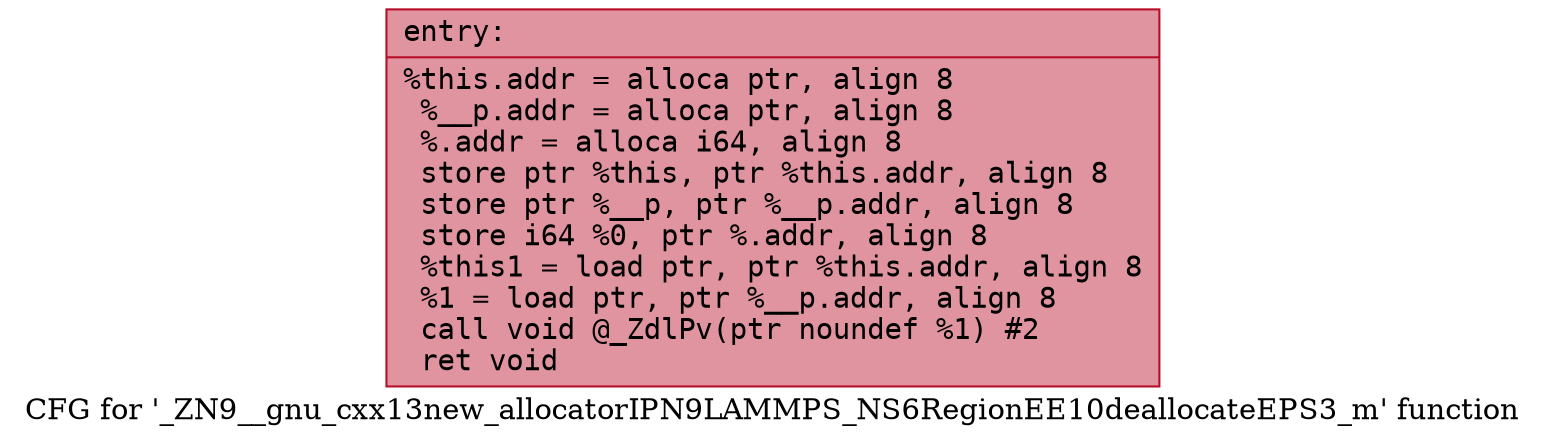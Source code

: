 digraph "CFG for '_ZN9__gnu_cxx13new_allocatorIPN9LAMMPS_NS6RegionEE10deallocateEPS3_m' function" {
	label="CFG for '_ZN9__gnu_cxx13new_allocatorIPN9LAMMPS_NS6RegionEE10deallocateEPS3_m' function";

	Node0x55bdf81b44a0 [shape=record,color="#b70d28ff", style=filled, fillcolor="#b70d2870" fontname="Courier",label="{entry:\l|  %this.addr = alloca ptr, align 8\l  %__p.addr = alloca ptr, align 8\l  %.addr = alloca i64, align 8\l  store ptr %this, ptr %this.addr, align 8\l  store ptr %__p, ptr %__p.addr, align 8\l  store i64 %0, ptr %.addr, align 8\l  %this1 = load ptr, ptr %this.addr, align 8\l  %1 = load ptr, ptr %__p.addr, align 8\l  call void @_ZdlPv(ptr noundef %1) #2\l  ret void\l}"];
}
